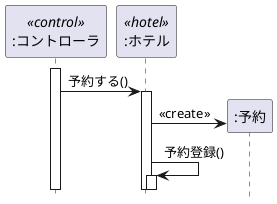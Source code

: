 @startuml
hide footbox
participant ":コントローラ" as flor <<control>>
participant ":ホテル" as cook <<hotel>>
participant ":予約" as aa 

activate flor
flor -> cook : 予約する()
activate cook
create aa
cook -> aa :<<create>>
cook -> cook : 予約登録()
activate cook
@enduml